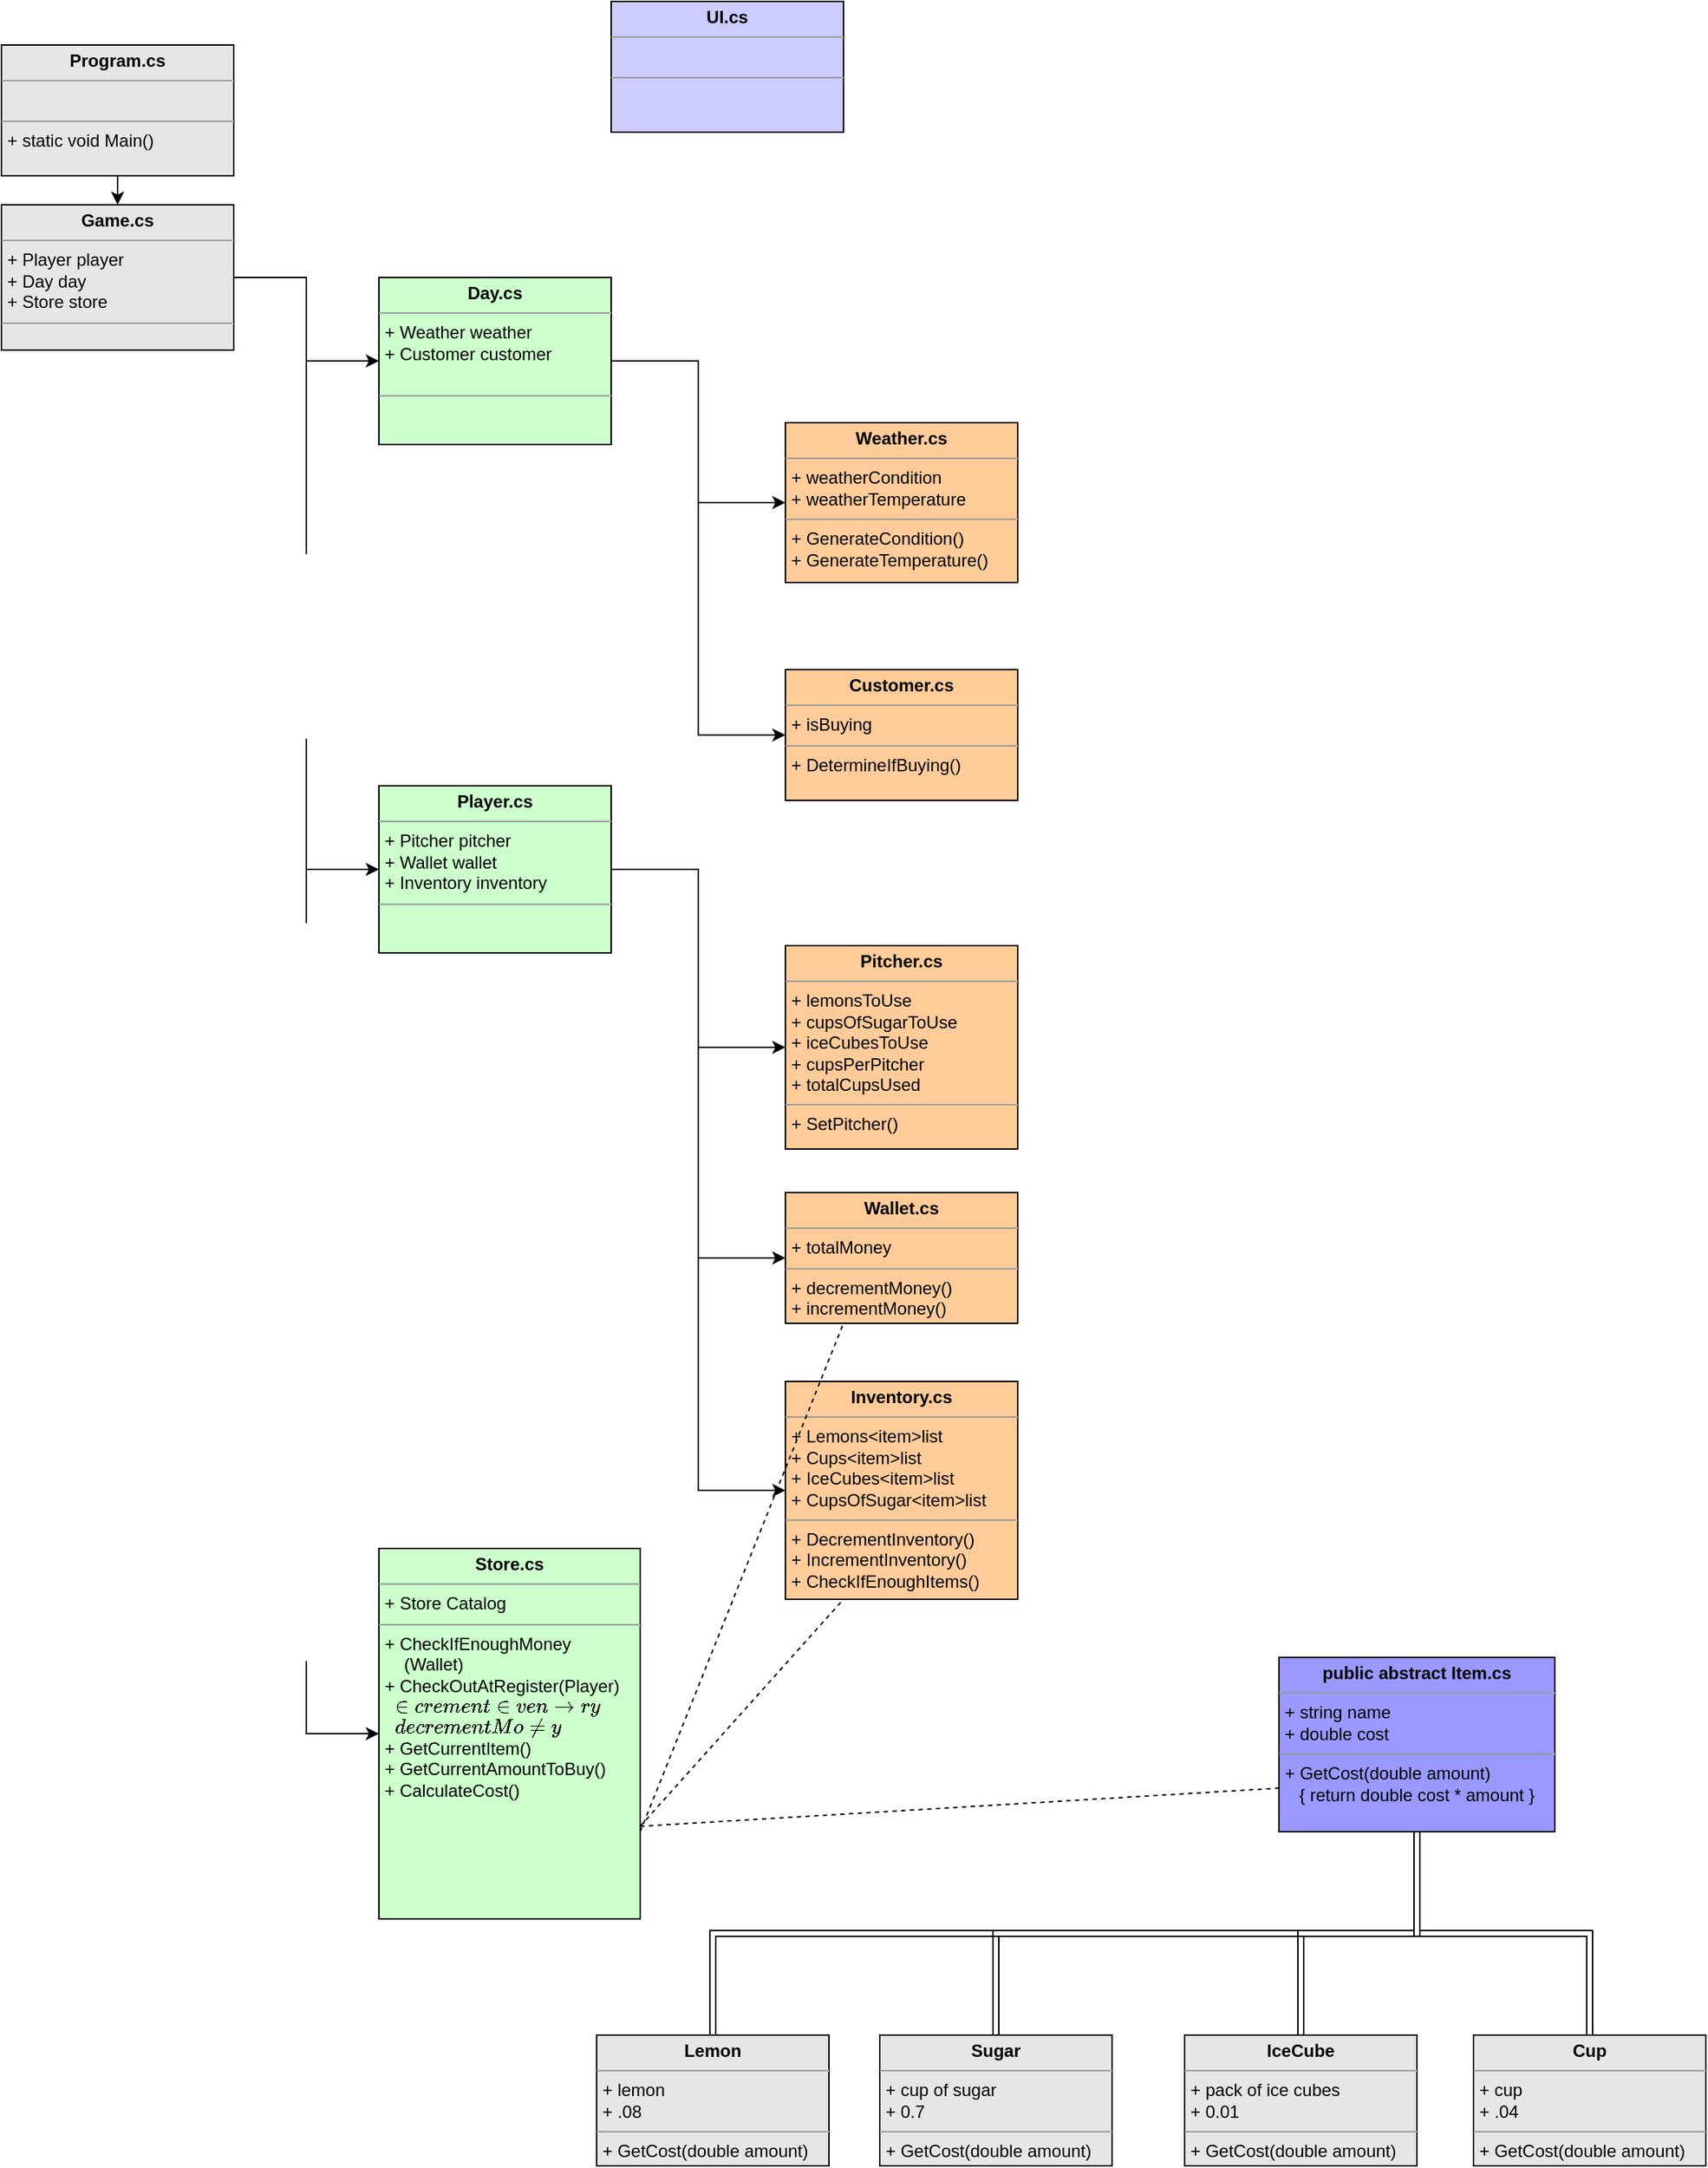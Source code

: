 <mxfile pages="1" version="11.2.4" type="device"><diagram id="KtVT2u7ovonb806Pxp78" name="Page-1"><mxGraphModel dx="974" dy="1001" grid="1" gridSize="10" guides="1" tooltips="1" connect="1" arrows="1" fold="1" page="1" pageScale="1" pageWidth="850" pageHeight="1100" math="0" shadow="0"><root><mxCell id="0"/><mxCell id="1" parent="0"/><mxCell id="vCCBUQUXEnR4Rj9avtv5-38" style="edgeStyle=orthogonalEdgeStyle;rounded=0;orthogonalLoop=1;jettySize=auto;html=1;exitX=0.5;exitY=1;exitDx=0;exitDy=0;entryX=0.5;entryY=0;entryDx=0;entryDy=0;" parent="1" source="vCCBUQUXEnR4Rj9avtv5-36" target="vCCBUQUXEnR4Rj9avtv5-37" edge="1"><mxGeometry relative="1" as="geometry"/></mxCell><mxCell id="vCCBUQUXEnR4Rj9avtv5-36" value="&lt;p style=&quot;margin: 0px ; margin-top: 4px ; text-align: center&quot;&gt;&lt;b&gt;Program.cs&lt;/b&gt;&lt;/p&gt;&lt;hr size=&quot;1&quot;&gt;&lt;p style=&quot;margin: 0px ; margin-left: 4px&quot;&gt;&lt;br&gt;&lt;/p&gt;&lt;hr size=&quot;1&quot;&gt;&lt;p style=&quot;margin: 0px ; margin-left: 4px&quot;&gt;+ static void Main()&lt;/p&gt;" style="verticalAlign=top;align=left;overflow=fill;fontSize=12;fontFamily=Helvetica;html=1;fillColor=#E6E6E6;" parent="1" vertex="1"><mxGeometry x="20" y="170" width="160" height="90" as="geometry"/></mxCell><mxCell id="vCCBUQUXEnR4Rj9avtv5-40" style="edgeStyle=orthogonalEdgeStyle;rounded=0;orthogonalLoop=1;jettySize=auto;html=1;exitX=1;exitY=0.5;exitDx=0;exitDy=0;entryX=0;entryY=0.5;entryDx=0;entryDy=0;" parent="1" source="vCCBUQUXEnR4Rj9avtv5-37" target="vCCBUQUXEnR4Rj9avtv5-39" edge="1"><mxGeometry relative="1" as="geometry"/></mxCell><mxCell id="vCCBUQUXEnR4Rj9avtv5-46" style="edgeStyle=orthogonalEdgeStyle;rounded=0;orthogonalLoop=1;jettySize=auto;html=1;exitX=1;exitY=0.5;exitDx=0;exitDy=0;entryX=0;entryY=0.5;entryDx=0;entryDy=0;" parent="1" source="vCCBUQUXEnR4Rj9avtv5-37" target="vCCBUQUXEnR4Rj9avtv5-45" edge="1"><mxGeometry relative="1" as="geometry"/></mxCell><mxCell id="vCCBUQUXEnR4Rj9avtv5-54" style="edgeStyle=orthogonalEdgeStyle;rounded=0;orthogonalLoop=1;jettySize=auto;html=1;exitX=1;exitY=0.5;exitDx=0;exitDy=0;entryX=0;entryY=0.5;entryDx=0;entryDy=0;" parent="1" source="vCCBUQUXEnR4Rj9avtv5-37" target="vCCBUQUXEnR4Rj9avtv5-53" edge="1"><mxGeometry relative="1" as="geometry"/></mxCell><mxCell id="vCCBUQUXEnR4Rj9avtv5-37" value="&lt;p style=&quot;margin: 0px ; margin-top: 4px ; text-align: center&quot;&gt;&lt;b&gt;Game.cs&lt;/b&gt;&lt;/p&gt;&lt;hr size=&quot;1&quot;&gt;&lt;p style=&quot;margin: 0px ; margin-left: 4px&quot;&gt;+ Player player&lt;/p&gt;&lt;p style=&quot;margin: 0px ; margin-left: 4px&quot;&gt;+ Day day&lt;/p&gt;&lt;p style=&quot;margin: 0px ; margin-left: 4px&quot;&gt;+ Store store&lt;/p&gt;&lt;hr size=&quot;1&quot;&gt;&lt;p style=&quot;margin: 0px ; margin-left: 4px&quot;&gt;&lt;br&gt;&lt;/p&gt;" style="verticalAlign=top;align=left;overflow=fill;fontSize=12;fontFamily=Helvetica;html=1;fillColor=#E6E6E6;" parent="1" vertex="1"><mxGeometry x="20" y="280" width="160" height="100" as="geometry"/></mxCell><mxCell id="vCCBUQUXEnR4Rj9avtv5-42" style="edgeStyle=orthogonalEdgeStyle;rounded=0;orthogonalLoop=1;jettySize=auto;html=1;exitX=1;exitY=0.5;exitDx=0;exitDy=0;entryX=0;entryY=0.5;entryDx=0;entryDy=0;" parent="1" source="vCCBUQUXEnR4Rj9avtv5-39" target="vCCBUQUXEnR4Rj9avtv5-41" edge="1"><mxGeometry relative="1" as="geometry"/></mxCell><mxCell id="vCCBUQUXEnR4Rj9avtv5-44" style="edgeStyle=orthogonalEdgeStyle;rounded=0;orthogonalLoop=1;jettySize=auto;html=1;exitX=1;exitY=0.5;exitDx=0;exitDy=0;entryX=0;entryY=0.5;entryDx=0;entryDy=0;" parent="1" source="vCCBUQUXEnR4Rj9avtv5-39" target="vCCBUQUXEnR4Rj9avtv5-43" edge="1"><mxGeometry relative="1" as="geometry"/></mxCell><mxCell id="vCCBUQUXEnR4Rj9avtv5-39" value="&lt;p style=&quot;margin: 0px ; margin-top: 4px ; text-align: center&quot;&gt;&lt;b&gt;Day.cs&lt;/b&gt;&lt;/p&gt;&lt;hr size=&quot;1&quot;&gt;&lt;p style=&quot;margin: 0px ; margin-left: 4px&quot;&gt;+ Weather weather&lt;/p&gt;&lt;p style=&quot;margin: 0px ; margin-left: 4px&quot;&gt;+ Customer customer&lt;/p&gt;&lt;p style=&quot;margin: 0px ; margin-left: 4px&quot;&gt;&lt;br&gt;&lt;/p&gt;&lt;hr size=&quot;1&quot;&gt;&lt;p style=&quot;margin: 0px ; margin-left: 4px&quot;&gt;&lt;br&gt;&lt;/p&gt;" style="verticalAlign=top;align=left;overflow=fill;fontSize=12;fontFamily=Helvetica;html=1;fillColor=#CCFFCC;" parent="1" vertex="1"><mxGeometry x="280" y="330" width="160" height="115" as="geometry"/></mxCell><mxCell id="vCCBUQUXEnR4Rj9avtv5-41" value="&lt;p style=&quot;margin: 0px ; margin-top: 4px ; text-align: center&quot;&gt;&lt;b&gt;Weather.cs&lt;/b&gt;&lt;/p&gt;&lt;hr size=&quot;1&quot;&gt;&lt;p style=&quot;margin: 0px ; margin-left: 4px&quot;&gt;+ weatherCondition&lt;/p&gt;&lt;p style=&quot;margin: 0px ; margin-left: 4px&quot;&gt;+ weatherTemperature&lt;/p&gt;&lt;hr size=&quot;1&quot;&gt;&lt;p style=&quot;margin: 0px ; margin-left: 4px&quot;&gt;+ GenerateCondition()&lt;/p&gt;&lt;p style=&quot;margin: 0px ; margin-left: 4px&quot;&gt;+ GenerateTemperature()&lt;/p&gt;" style="verticalAlign=top;align=left;overflow=fill;fontSize=12;fontFamily=Helvetica;html=1;fillColor=#FFCC99;" parent="1" vertex="1"><mxGeometry x="560" y="430" width="160" height="110" as="geometry"/></mxCell><mxCell id="vCCBUQUXEnR4Rj9avtv5-43" value="&lt;p style=&quot;margin: 0px ; margin-top: 4px ; text-align: center&quot;&gt;&lt;b&gt;Customer.cs&lt;/b&gt;&lt;/p&gt;&lt;hr size=&quot;1&quot;&gt;&lt;p style=&quot;margin: 0px ; margin-left: 4px&quot;&gt;+ isBuying&lt;/p&gt;&lt;hr size=&quot;1&quot;&gt;&lt;p style=&quot;margin: 0px ; margin-left: 4px&quot;&gt;+ DetermineIfBuying()&lt;/p&gt;" style="verticalAlign=top;align=left;overflow=fill;fontSize=12;fontFamily=Helvetica;html=1;fillColor=#FFCC99;" parent="1" vertex="1"><mxGeometry x="560" y="600" width="160" height="90" as="geometry"/></mxCell><mxCell id="vCCBUQUXEnR4Rj9avtv5-50" style="edgeStyle=orthogonalEdgeStyle;rounded=0;orthogonalLoop=1;jettySize=auto;html=1;exitX=1;exitY=0.5;exitDx=0;exitDy=0;entryX=0;entryY=0.5;entryDx=0;entryDy=0;" parent="1" source="vCCBUQUXEnR4Rj9avtv5-45" target="vCCBUQUXEnR4Rj9avtv5-47" edge="1"><mxGeometry relative="1" as="geometry"/></mxCell><mxCell id="vCCBUQUXEnR4Rj9avtv5-51" style="edgeStyle=orthogonalEdgeStyle;rounded=0;orthogonalLoop=1;jettySize=auto;html=1;exitX=1;exitY=0.5;exitDx=0;exitDy=0;entryX=0;entryY=0.5;entryDx=0;entryDy=0;" parent="1" source="vCCBUQUXEnR4Rj9avtv5-45" target="vCCBUQUXEnR4Rj9avtv5-48" edge="1"><mxGeometry relative="1" as="geometry"/></mxCell><mxCell id="vCCBUQUXEnR4Rj9avtv5-52" style="edgeStyle=orthogonalEdgeStyle;rounded=0;orthogonalLoop=1;jettySize=auto;html=1;exitX=1;exitY=0.5;exitDx=0;exitDy=0;entryX=0;entryY=0.5;entryDx=0;entryDy=0;" parent="1" source="vCCBUQUXEnR4Rj9avtv5-45" target="vCCBUQUXEnR4Rj9avtv5-49" edge="1"><mxGeometry relative="1" as="geometry"/></mxCell><mxCell id="vCCBUQUXEnR4Rj9avtv5-45" value="&lt;p style=&quot;margin: 0px ; margin-top: 4px ; text-align: center&quot;&gt;&lt;b&gt;Player.cs&lt;/b&gt;&lt;/p&gt;&lt;hr size=&quot;1&quot;&gt;&lt;p style=&quot;margin: 0px ; margin-left: 4px&quot;&gt;+ Pitcher pitcher&lt;/p&gt;&lt;p style=&quot;margin: 0px ; margin-left: 4px&quot;&gt;+ Wallet wallet&lt;/p&gt;&lt;p style=&quot;margin: 0px ; margin-left: 4px&quot;&gt;+ Inventory inventory&lt;/p&gt;&lt;hr size=&quot;1&quot;&gt;&lt;p style=&quot;margin: 0px ; margin-left: 4px&quot;&gt;&lt;br&gt;&lt;/p&gt;" style="verticalAlign=top;align=left;overflow=fill;fontSize=12;fontFamily=Helvetica;html=1;fillColor=#CCFFCC;" parent="1" vertex="1"><mxGeometry x="280" y="680" width="160" height="115" as="geometry"/></mxCell><mxCell id="vCCBUQUXEnR4Rj9avtv5-47" value="&lt;p style=&quot;margin: 0px ; margin-top: 4px ; text-align: center&quot;&gt;&lt;b&gt;Pitcher.cs&lt;/b&gt;&lt;/p&gt;&lt;hr size=&quot;1&quot;&gt;&lt;p style=&quot;margin: 0px ; margin-left: 4px&quot;&gt;+ lemonsToUse&lt;/p&gt;&lt;p style=&quot;margin: 0px ; margin-left: 4px&quot;&gt;+ cupsOfSugarToUse&lt;/p&gt;&lt;p style=&quot;margin: 0px ; margin-left: 4px&quot;&gt;+ iceCubesToUse&lt;/p&gt;&lt;p style=&quot;margin: 0px ; margin-left: 4px&quot;&gt;+ cupsPerPitcher&lt;/p&gt;&lt;p style=&quot;margin: 0px ; margin-left: 4px&quot;&gt;+ totalCupsUsed&lt;/p&gt;&lt;hr size=&quot;1&quot;&gt;&lt;p style=&quot;margin: 0px ; margin-left: 4px&quot;&gt;+ SetPitcher()&lt;/p&gt;" style="verticalAlign=top;align=left;overflow=fill;fontSize=12;fontFamily=Helvetica;html=1;fillColor=#FFCC99;" parent="1" vertex="1"><mxGeometry x="560" y="790" width="160" height="140" as="geometry"/></mxCell><mxCell id="vCCBUQUXEnR4Rj9avtv5-48" value="&lt;p style=&quot;margin: 0px ; margin-top: 4px ; text-align: center&quot;&gt;&lt;b&gt;Wallet.cs&lt;/b&gt;&lt;/p&gt;&lt;hr size=&quot;1&quot;&gt;&lt;p style=&quot;margin: 0px ; margin-left: 4px&quot;&gt;+ totalMoney&lt;/p&gt;&lt;hr size=&quot;1&quot;&gt;&lt;p style=&quot;margin: 0px ; margin-left: 4px&quot;&gt;+ decrementMoney()&lt;/p&gt;&lt;p style=&quot;margin: 0px ; margin-left: 4px&quot;&gt;+ incrementMoney()&lt;/p&gt;" style="verticalAlign=top;align=left;overflow=fill;fontSize=12;fontFamily=Helvetica;html=1;fillColor=#FFCC99;" parent="1" vertex="1"><mxGeometry x="560" y="960" width="160" height="90" as="geometry"/></mxCell><mxCell id="vCCBUQUXEnR4Rj9avtv5-49" value="&lt;p style=&quot;margin: 0px ; margin-top: 4px ; text-align: center&quot;&gt;&lt;b&gt;Inventory.cs&lt;/b&gt;&lt;/p&gt;&lt;hr size=&quot;1&quot;&gt;&lt;p style=&quot;margin: 0px ; margin-left: 4px&quot;&gt;+ Lemons&amp;lt;item&amp;gt;list&lt;/p&gt;&lt;p style=&quot;margin: 0px ; margin-left: 4px&quot;&gt;+ Cups&amp;lt;item&amp;gt;list&lt;/p&gt;&lt;p style=&quot;margin: 0px ; margin-left: 4px&quot;&gt;+ IceCubes&amp;lt;item&amp;gt;list&lt;/p&gt;&lt;p style=&quot;margin: 0px ; margin-left: 4px&quot;&gt;+ CupsOfSugar&amp;lt;item&amp;gt;list&lt;/p&gt;&lt;hr size=&quot;1&quot;&gt;&lt;p style=&quot;margin: 0px ; margin-left: 4px&quot;&gt;+ DecrementInventory()&lt;/p&gt;&lt;p style=&quot;margin: 0px ; margin-left: 4px&quot;&gt;+ IncrementInventory()&lt;/p&gt;&lt;p style=&quot;margin: 0px ; margin-left: 4px&quot;&gt;+ CheckIfEnoughItems()&lt;/p&gt;" style="verticalAlign=top;align=left;overflow=fill;fontSize=12;fontFamily=Helvetica;html=1;fillColor=#FFCC99;" parent="1" vertex="1"><mxGeometry x="560" y="1090" width="160" height="150" as="geometry"/></mxCell><mxCell id="vCCBUQUXEnR4Rj9avtv5-53" value="&lt;p style=&quot;margin: 0px ; margin-top: 4px ; text-align: center&quot;&gt;&lt;b&gt;Store.cs&lt;/b&gt;&lt;/p&gt;&lt;hr size=&quot;1&quot;&gt;&lt;p style=&quot;margin: 0px ; margin-left: 4px&quot;&gt;+ Store Catalog&lt;/p&gt;&lt;hr size=&quot;1&quot;&gt;&lt;p style=&quot;margin: 0px ; margin-left: 4px&quot;&gt;+ CheckIfEnoughMoney&lt;/p&gt;&lt;p style=&quot;margin: 0px ; margin-left: 4px&quot;&gt;&amp;nbsp; &amp;nbsp; (Wallet)&amp;nbsp;&lt;/p&gt;&lt;p style=&quot;margin: 0px ; margin-left: 4px&quot;&gt;+ CheckOutAtRegister(Player)&lt;/p&gt;&lt;p style=&quot;margin: 0px ; margin-left: 4px&quot;&gt;&amp;nbsp; `increment inventory`&lt;br&gt;&lt;/p&gt;&lt;p style=&quot;margin: 0px ; margin-left: 4px&quot;&gt;&amp;nbsp; `decrementMoney`&lt;/p&gt;&lt;p style=&quot;margin: 0px ; margin-left: 4px&quot;&gt;+ GetCurrentItem()&lt;/p&gt;&lt;p style=&quot;margin: 0px ; margin-left: 4px&quot;&gt;+ GetCurrentAmountToBuy()&lt;/p&gt;&lt;p style=&quot;margin: 0px ; margin-left: 4px&quot;&gt;+ CalculateCost()&lt;/p&gt;" style="verticalAlign=top;align=left;overflow=fill;fontSize=12;fontFamily=Helvetica;html=1;fillColor=#CCFFCC;" parent="1" vertex="1"><mxGeometry x="280" y="1205" width="180" height="255" as="geometry"/></mxCell><mxCell id="A0S2IX4dQYse6H74uJxG-1" value="&lt;p style=&quot;margin: 0px ; margin-top: 4px ; text-align: center&quot;&gt;&lt;b&gt;UI.cs&lt;/b&gt;&lt;/p&gt;&lt;hr size=&quot;1&quot;&gt;&lt;p style=&quot;margin: 0px ; margin-left: 4px&quot;&gt;&lt;br&gt;&lt;/p&gt;&lt;hr size=&quot;1&quot;&gt;&lt;p style=&quot;margin: 0px ; margin-left: 4px&quot;&gt;&lt;br&gt;&lt;/p&gt;" style="verticalAlign=top;align=left;overflow=fill;fontSize=12;fontFamily=Helvetica;html=1;fillColor=#CCCCFF;" parent="1" vertex="1"><mxGeometry x="440" y="140" width="160" height="90" as="geometry"/></mxCell><mxCell id="wC1Sq9JEnyiiaEbO0sMW-8" style="edgeStyle=orthogonalEdgeStyle;shape=link;rounded=0;orthogonalLoop=1;jettySize=auto;html=1;exitX=0.5;exitY=1;exitDx=0;exitDy=0;entryX=0.5;entryY=0;entryDx=0;entryDy=0;" edge="1" parent="1" source="wC1Sq9JEnyiiaEbO0sMW-1" target="wC1Sq9JEnyiiaEbO0sMW-4"><mxGeometry relative="1" as="geometry"/></mxCell><mxCell id="wC1Sq9JEnyiiaEbO0sMW-9" style="edgeStyle=orthogonalEdgeStyle;shape=link;rounded=0;orthogonalLoop=1;jettySize=auto;html=1;exitX=0.5;exitY=1;exitDx=0;exitDy=0;entryX=0.5;entryY=0;entryDx=0;entryDy=0;" edge="1" parent="1" source="wC1Sq9JEnyiiaEbO0sMW-1" target="wC1Sq9JEnyiiaEbO0sMW-6"><mxGeometry relative="1" as="geometry"/></mxCell><mxCell id="wC1Sq9JEnyiiaEbO0sMW-10" style="edgeStyle=orthogonalEdgeStyle;shape=link;rounded=0;orthogonalLoop=1;jettySize=auto;html=1;exitX=0.5;exitY=1;exitDx=0;exitDy=0;entryX=0.5;entryY=0;entryDx=0;entryDy=0;" edge="1" parent="1" source="wC1Sq9JEnyiiaEbO0sMW-1" target="wC1Sq9JEnyiiaEbO0sMW-5"><mxGeometry relative="1" as="geometry"/></mxCell><mxCell id="wC1Sq9JEnyiiaEbO0sMW-11" style="edgeStyle=orthogonalEdgeStyle;shape=link;rounded=0;orthogonalLoop=1;jettySize=auto;html=1;exitX=0.5;exitY=1;exitDx=0;exitDy=0;entryX=0.5;entryY=0;entryDx=0;entryDy=0;" edge="1" parent="1" source="wC1Sq9JEnyiiaEbO0sMW-1" target="wC1Sq9JEnyiiaEbO0sMW-7"><mxGeometry relative="1" as="geometry"/></mxCell><mxCell id="wC1Sq9JEnyiiaEbO0sMW-1" value="&lt;p style=&quot;margin: 0px ; margin-top: 4px ; text-align: center&quot;&gt;&lt;b&gt;public abstract Item.cs&lt;/b&gt;&lt;/p&gt;&lt;hr size=&quot;1&quot;&gt;&lt;p style=&quot;margin: 0px ; margin-left: 4px&quot;&gt;+ string name&lt;/p&gt;&lt;p style=&quot;margin: 0px ; margin-left: 4px&quot;&gt;+ double cost&lt;/p&gt;&lt;hr size=&quot;1&quot;&gt;&lt;p style=&quot;margin: 0px ; margin-left: 4px&quot;&gt;+ GetCost(double amount)&lt;/p&gt;&lt;p style=&quot;margin: 0px ; margin-left: 4px&quot;&gt;&amp;nbsp; &amp;nbsp;{ return double cost * amount }&lt;/p&gt;" style="verticalAlign=top;align=left;overflow=fill;fontSize=12;fontFamily=Helvetica;html=1;fillColor=#9999FF;" vertex="1" parent="1"><mxGeometry x="900" y="1280" width="190" height="120" as="geometry"/></mxCell><mxCell id="wC1Sq9JEnyiiaEbO0sMW-2" value="" style="endArrow=none;dashed=1;html=1;entryX=0.25;entryY=1;entryDx=0;entryDy=0;exitX=1;exitY=0.75;exitDx=0;exitDy=0;" edge="1" parent="1" source="vCCBUQUXEnR4Rj9avtv5-53" target="vCCBUQUXEnR4Rj9avtv5-49"><mxGeometry width="50" height="50" relative="1" as="geometry"><mxPoint x="250" y="1370" as="sourcePoint"/><mxPoint x="300" y="1320" as="targetPoint"/></mxGeometry></mxCell><mxCell id="wC1Sq9JEnyiiaEbO0sMW-3" value="" style="endArrow=none;dashed=1;html=1;entryX=0.25;entryY=1;entryDx=0;entryDy=0;" edge="1" parent="1" target="vCCBUQUXEnR4Rj9avtv5-48"><mxGeometry width="50" height="50" relative="1" as="geometry"><mxPoint x="460" y="1400" as="sourcePoint"/><mxPoint x="440" y="1015" as="targetPoint"/></mxGeometry></mxCell><mxCell id="wC1Sq9JEnyiiaEbO0sMW-4" value="&lt;p style=&quot;margin: 0px ; margin-top: 4px ; text-align: center&quot;&gt;&lt;b&gt;Cup&lt;/b&gt;&lt;/p&gt;&lt;hr size=&quot;1&quot;&gt;&lt;p style=&quot;margin: 0px ; margin-left: 4px&quot;&gt;+ cup&lt;/p&gt;&lt;p style=&quot;margin: 0px ; margin-left: 4px&quot;&gt;+ .04&lt;/p&gt;&lt;hr size=&quot;1&quot;&gt;&lt;p style=&quot;margin: 0px ; margin-left: 4px&quot;&gt;+ GetCost(double amount)&lt;/p&gt;" style="verticalAlign=top;align=left;overflow=fill;fontSize=12;fontFamily=Helvetica;html=1;fillColor=#E6E6E6;" vertex="1" parent="1"><mxGeometry x="1034" y="1540" width="160" height="90" as="geometry"/></mxCell><mxCell id="wC1Sq9JEnyiiaEbO0sMW-5" value="&lt;p style=&quot;margin: 0px ; margin-top: 4px ; text-align: center&quot;&gt;&lt;b&gt;Sugar&lt;/b&gt;&lt;/p&gt;&lt;hr size=&quot;1&quot;&gt;&lt;p style=&quot;margin: 0px ; margin-left: 4px&quot;&gt;+ cup of sugar&lt;/p&gt;&lt;p style=&quot;margin: 0px ; margin-left: 4px&quot;&gt;+ 0.7&lt;/p&gt;&lt;hr size=&quot;1&quot;&gt;&lt;p style=&quot;margin: 0px ; margin-left: 4px&quot;&gt;+ GetCost(double amount)&lt;/p&gt;" style="verticalAlign=top;align=left;overflow=fill;fontSize=12;fontFamily=Helvetica;html=1;fillColor=#E6E6E6;" vertex="1" parent="1"><mxGeometry x="625" y="1540" width="160" height="90" as="geometry"/></mxCell><mxCell id="wC1Sq9JEnyiiaEbO0sMW-6" value="&lt;p style=&quot;margin: 0px ; margin-top: 4px ; text-align: center&quot;&gt;&lt;b&gt;IceCube&lt;/b&gt;&lt;/p&gt;&lt;hr size=&quot;1&quot;&gt;&lt;p style=&quot;margin: 0px ; margin-left: 4px&quot;&gt;+ pack of ice cubes&lt;/p&gt;&lt;p style=&quot;margin: 0px ; margin-left: 4px&quot;&gt;+ 0.01&lt;/p&gt;&lt;hr size=&quot;1&quot;&gt;&lt;p style=&quot;margin: 0px ; margin-left: 4px&quot;&gt;+ GetCost(double amount)&lt;/p&gt;" style="verticalAlign=top;align=left;overflow=fill;fontSize=12;fontFamily=Helvetica;html=1;fillColor=#E6E6E6;" vertex="1" parent="1"><mxGeometry x="835" y="1540" width="160" height="90" as="geometry"/></mxCell><mxCell id="wC1Sq9JEnyiiaEbO0sMW-7" value="&lt;p style=&quot;margin: 0px ; margin-top: 4px ; text-align: center&quot;&gt;&lt;b&gt;Lemon&lt;/b&gt;&lt;/p&gt;&lt;hr size=&quot;1&quot;&gt;&lt;p style=&quot;margin: 0px ; margin-left: 4px&quot;&gt;+ lemon&lt;/p&gt;&lt;p style=&quot;margin: 0px ; margin-left: 4px&quot;&gt;+ .08&lt;/p&gt;&lt;hr size=&quot;1&quot;&gt;&lt;p style=&quot;margin: 0px ; margin-left: 4px&quot;&gt;+ GetCost(double amount)&lt;/p&gt;" style="verticalAlign=top;align=left;overflow=fill;fontSize=12;fontFamily=Helvetica;html=1;fillColor=#E6E6E6;" vertex="1" parent="1"><mxGeometry x="430" y="1540" width="160" height="90" as="geometry"/></mxCell><mxCell id="wC1Sq9JEnyiiaEbO0sMW-15" value="" style="endArrow=none;dashed=1;html=1;exitX=1;exitY=0.75;exitDx=0;exitDy=0;entryX=0;entryY=0.75;entryDx=0;entryDy=0;" edge="1" parent="1" source="vCCBUQUXEnR4Rj9avtv5-53" target="wC1Sq9JEnyiiaEbO0sMW-1"><mxGeometry width="50" height="50" relative="1" as="geometry"><mxPoint x="615" y="1400" as="sourcePoint"/><mxPoint x="665" y="1350" as="targetPoint"/></mxGeometry></mxCell></root></mxGraphModel></diagram></mxfile>